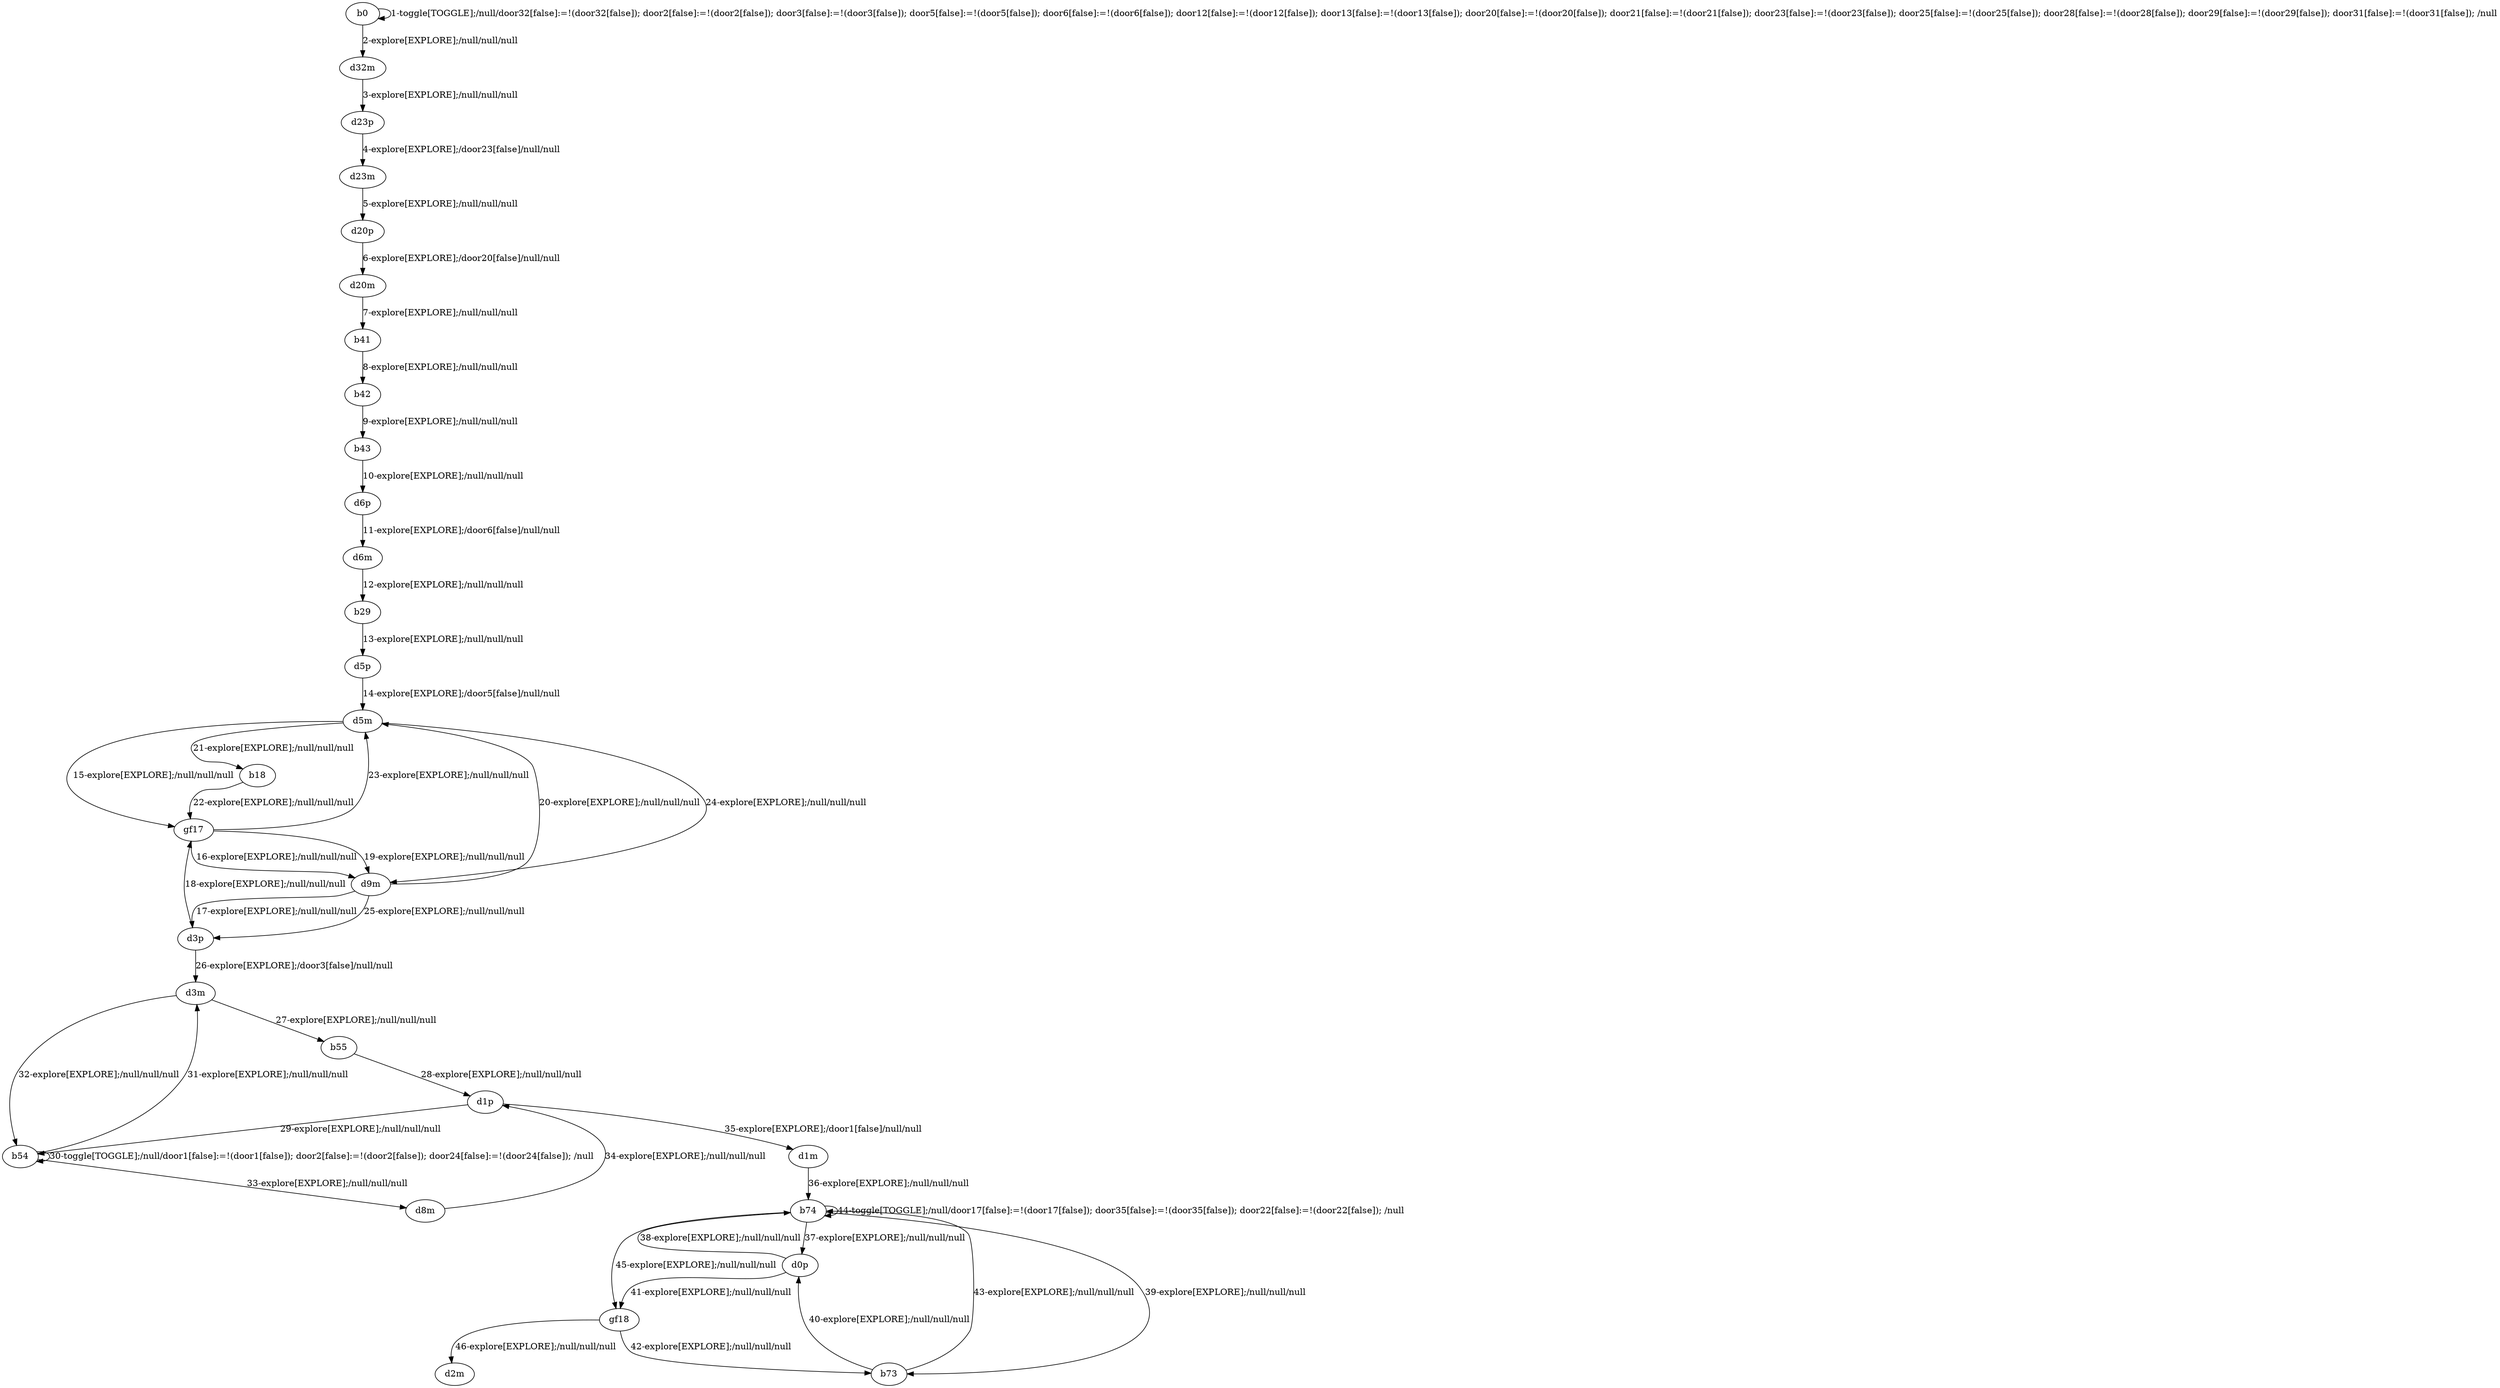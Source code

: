 # Total number of goals covered by this test: 1
# b74 --> gf18

digraph g {
"b0" -> "b0" [label = "1-toggle[TOGGLE];/null/door32[false]:=!(door32[false]); door2[false]:=!(door2[false]); door3[false]:=!(door3[false]); door5[false]:=!(door5[false]); door6[false]:=!(door6[false]); door12[false]:=!(door12[false]); door13[false]:=!(door13[false]); door20[false]:=!(door20[false]); door21[false]:=!(door21[false]); door23[false]:=!(door23[false]); door25[false]:=!(door25[false]); door28[false]:=!(door28[false]); door29[false]:=!(door29[false]); door31[false]:=!(door31[false]); /null"];
"b0" -> "d32m" [label = "2-explore[EXPLORE];/null/null/null"];
"d32m" -> "d23p" [label = "3-explore[EXPLORE];/null/null/null"];
"d23p" -> "d23m" [label = "4-explore[EXPLORE];/door23[false]/null/null"];
"d23m" -> "d20p" [label = "5-explore[EXPLORE];/null/null/null"];
"d20p" -> "d20m" [label = "6-explore[EXPLORE];/door20[false]/null/null"];
"d20m" -> "b41" [label = "7-explore[EXPLORE];/null/null/null"];
"b41" -> "b42" [label = "8-explore[EXPLORE];/null/null/null"];
"b42" -> "b43" [label = "9-explore[EXPLORE];/null/null/null"];
"b43" -> "d6p" [label = "10-explore[EXPLORE];/null/null/null"];
"d6p" -> "d6m" [label = "11-explore[EXPLORE];/door6[false]/null/null"];
"d6m" -> "b29" [label = "12-explore[EXPLORE];/null/null/null"];
"b29" -> "d5p" [label = "13-explore[EXPLORE];/null/null/null"];
"d5p" -> "d5m" [label = "14-explore[EXPLORE];/door5[false]/null/null"];
"d5m" -> "gf17" [label = "15-explore[EXPLORE];/null/null/null"];
"gf17" -> "d9m" [label = "16-explore[EXPLORE];/null/null/null"];
"d9m" -> "d3p" [label = "17-explore[EXPLORE];/null/null/null"];
"d3p" -> "gf17" [label = "18-explore[EXPLORE];/null/null/null"];
"gf17" -> "d9m" [label = "19-explore[EXPLORE];/null/null/null"];
"d9m" -> "d5m" [label = "20-explore[EXPLORE];/null/null/null"];
"d5m" -> "b18" [label = "21-explore[EXPLORE];/null/null/null"];
"b18" -> "gf17" [label = "22-explore[EXPLORE];/null/null/null"];
"gf17" -> "d5m" [label = "23-explore[EXPLORE];/null/null/null"];
"d5m" -> "d9m" [label = "24-explore[EXPLORE];/null/null/null"];
"d9m" -> "d3p" [label = "25-explore[EXPLORE];/null/null/null"];
"d3p" -> "d3m" [label = "26-explore[EXPLORE];/door3[false]/null/null"];
"d3m" -> "b55" [label = "27-explore[EXPLORE];/null/null/null"];
"b55" -> "d1p" [label = "28-explore[EXPLORE];/null/null/null"];
"d1p" -> "b54" [label = "29-explore[EXPLORE];/null/null/null"];
"b54" -> "b54" [label = "30-toggle[TOGGLE];/null/door1[false]:=!(door1[false]); door2[false]:=!(door2[false]); door24[false]:=!(door24[false]); /null"];
"b54" -> "d3m" [label = "31-explore[EXPLORE];/null/null/null"];
"d3m" -> "b54" [label = "32-explore[EXPLORE];/null/null/null"];
"b54" -> "d8m" [label = "33-explore[EXPLORE];/null/null/null"];
"d8m" -> "d1p" [label = "34-explore[EXPLORE];/null/null/null"];
"d1p" -> "d1m" [label = "35-explore[EXPLORE];/door1[false]/null/null"];
"d1m" -> "b74" [label = "36-explore[EXPLORE];/null/null/null"];
"b74" -> "d0p" [label = "37-explore[EXPLORE];/null/null/null"];
"d0p" -> "b74" [label = "38-explore[EXPLORE];/null/null/null"];
"b74" -> "b73" [label = "39-explore[EXPLORE];/null/null/null"];
"b73" -> "d0p" [label = "40-explore[EXPLORE];/null/null/null"];
"d0p" -> "gf18" [label = "41-explore[EXPLORE];/null/null/null"];
"gf18" -> "b73" [label = "42-explore[EXPLORE];/null/null/null"];
"b73" -> "b74" [label = "43-explore[EXPLORE];/null/null/null"];
"b74" -> "b74" [label = "44-toggle[TOGGLE];/null/door17[false]:=!(door17[false]); door35[false]:=!(door35[false]); door22[false]:=!(door22[false]); /null"];
"b74" -> "gf18" [label = "45-explore[EXPLORE];/null/null/null"];
"gf18" -> "d2m" [label = "46-explore[EXPLORE];/null/null/null"];
}